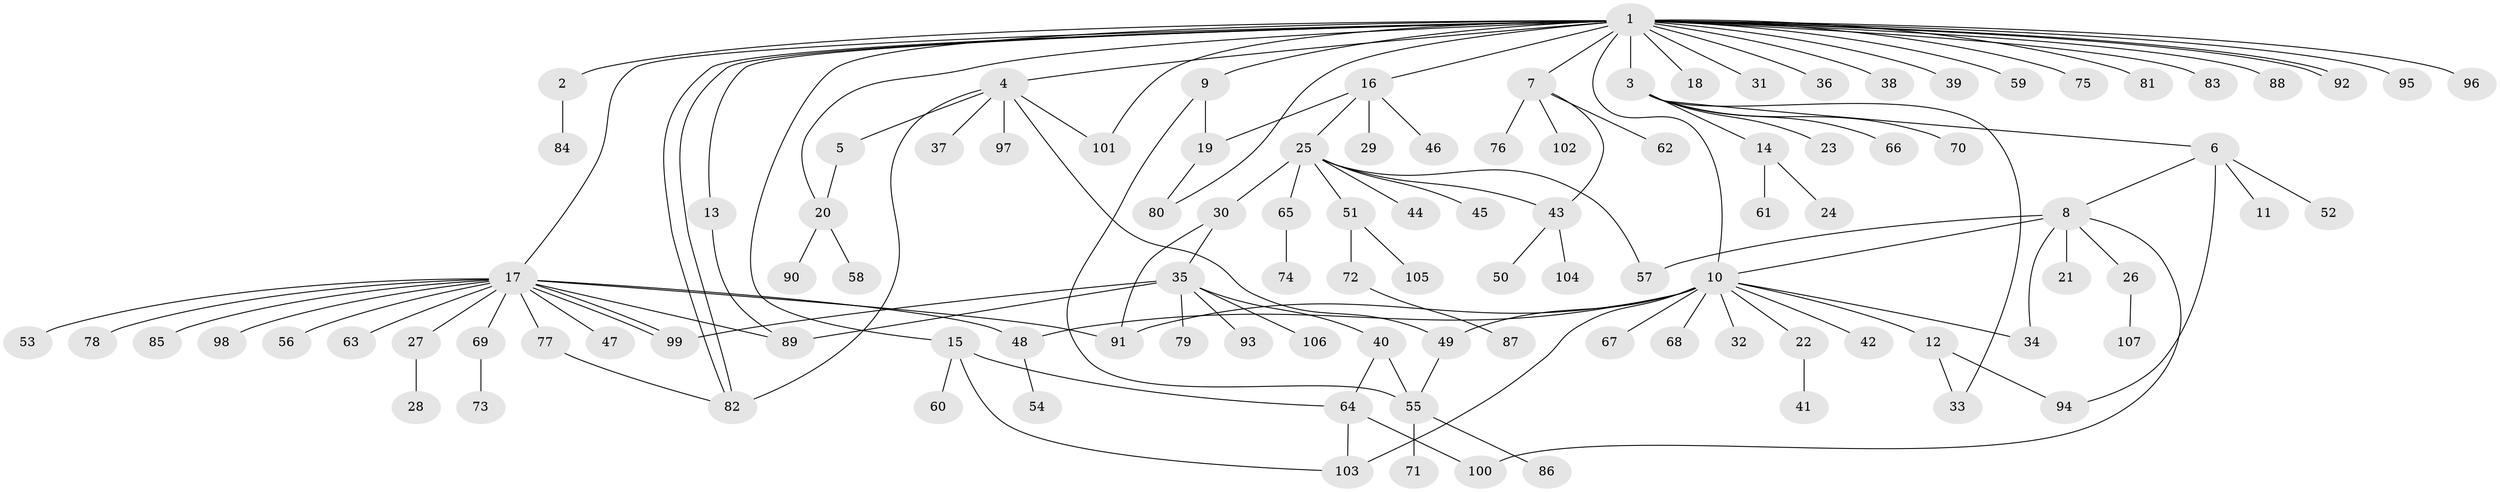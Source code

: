 // coarse degree distribution, {28: 0.012048192771084338, 1: 0.6144578313253012, 8: 0.012048192771084338, 6: 0.060240963855421686, 4: 0.060240963855421686, 5: 0.012048192771084338, 3: 0.060240963855421686, 13: 0.012048192771084338, 2: 0.13253012048192772, 15: 0.012048192771084338, 9: 0.012048192771084338}
// Generated by graph-tools (version 1.1) at 2025/23/03/03/25 07:23:53]
// undirected, 107 vertices, 134 edges
graph export_dot {
graph [start="1"]
  node [color=gray90,style=filled];
  1;
  2;
  3;
  4;
  5;
  6;
  7;
  8;
  9;
  10;
  11;
  12;
  13;
  14;
  15;
  16;
  17;
  18;
  19;
  20;
  21;
  22;
  23;
  24;
  25;
  26;
  27;
  28;
  29;
  30;
  31;
  32;
  33;
  34;
  35;
  36;
  37;
  38;
  39;
  40;
  41;
  42;
  43;
  44;
  45;
  46;
  47;
  48;
  49;
  50;
  51;
  52;
  53;
  54;
  55;
  56;
  57;
  58;
  59;
  60;
  61;
  62;
  63;
  64;
  65;
  66;
  67;
  68;
  69;
  70;
  71;
  72;
  73;
  74;
  75;
  76;
  77;
  78;
  79;
  80;
  81;
  82;
  83;
  84;
  85;
  86;
  87;
  88;
  89;
  90;
  91;
  92;
  93;
  94;
  95;
  96;
  97;
  98;
  99;
  100;
  101;
  102;
  103;
  104;
  105;
  106;
  107;
  1 -- 2;
  1 -- 3;
  1 -- 4;
  1 -- 7;
  1 -- 9;
  1 -- 10;
  1 -- 13;
  1 -- 15;
  1 -- 16;
  1 -- 17;
  1 -- 18;
  1 -- 20;
  1 -- 31;
  1 -- 36;
  1 -- 38;
  1 -- 39;
  1 -- 59;
  1 -- 75;
  1 -- 80;
  1 -- 81;
  1 -- 82;
  1 -- 82;
  1 -- 83;
  1 -- 88;
  1 -- 92;
  1 -- 92;
  1 -- 95;
  1 -- 96;
  1 -- 101;
  2 -- 84;
  3 -- 6;
  3 -- 14;
  3 -- 23;
  3 -- 33;
  3 -- 66;
  3 -- 70;
  4 -- 5;
  4 -- 37;
  4 -- 49;
  4 -- 82;
  4 -- 97;
  4 -- 101;
  5 -- 20;
  6 -- 8;
  6 -- 11;
  6 -- 52;
  6 -- 94;
  7 -- 43;
  7 -- 62;
  7 -- 76;
  7 -- 102;
  8 -- 10;
  8 -- 21;
  8 -- 26;
  8 -- 34;
  8 -- 57;
  8 -- 100;
  9 -- 19;
  9 -- 55;
  10 -- 12;
  10 -- 22;
  10 -- 32;
  10 -- 34;
  10 -- 42;
  10 -- 48;
  10 -- 49;
  10 -- 67;
  10 -- 68;
  10 -- 91;
  10 -- 103;
  12 -- 33;
  12 -- 94;
  13 -- 89;
  14 -- 24;
  14 -- 61;
  15 -- 60;
  15 -- 64;
  15 -- 103;
  16 -- 19;
  16 -- 25;
  16 -- 29;
  16 -- 46;
  17 -- 27;
  17 -- 47;
  17 -- 48;
  17 -- 53;
  17 -- 56;
  17 -- 63;
  17 -- 69;
  17 -- 77;
  17 -- 78;
  17 -- 85;
  17 -- 89;
  17 -- 91;
  17 -- 98;
  17 -- 99;
  17 -- 99;
  19 -- 80;
  20 -- 58;
  20 -- 90;
  22 -- 41;
  25 -- 30;
  25 -- 43;
  25 -- 44;
  25 -- 45;
  25 -- 51;
  25 -- 57;
  25 -- 65;
  26 -- 107;
  27 -- 28;
  30 -- 35;
  30 -- 91;
  35 -- 40;
  35 -- 79;
  35 -- 89;
  35 -- 93;
  35 -- 99;
  35 -- 106;
  40 -- 55;
  40 -- 64;
  43 -- 50;
  43 -- 104;
  48 -- 54;
  49 -- 55;
  51 -- 72;
  51 -- 105;
  55 -- 71;
  55 -- 86;
  64 -- 100;
  64 -- 103;
  65 -- 74;
  69 -- 73;
  72 -- 87;
  77 -- 82;
}
